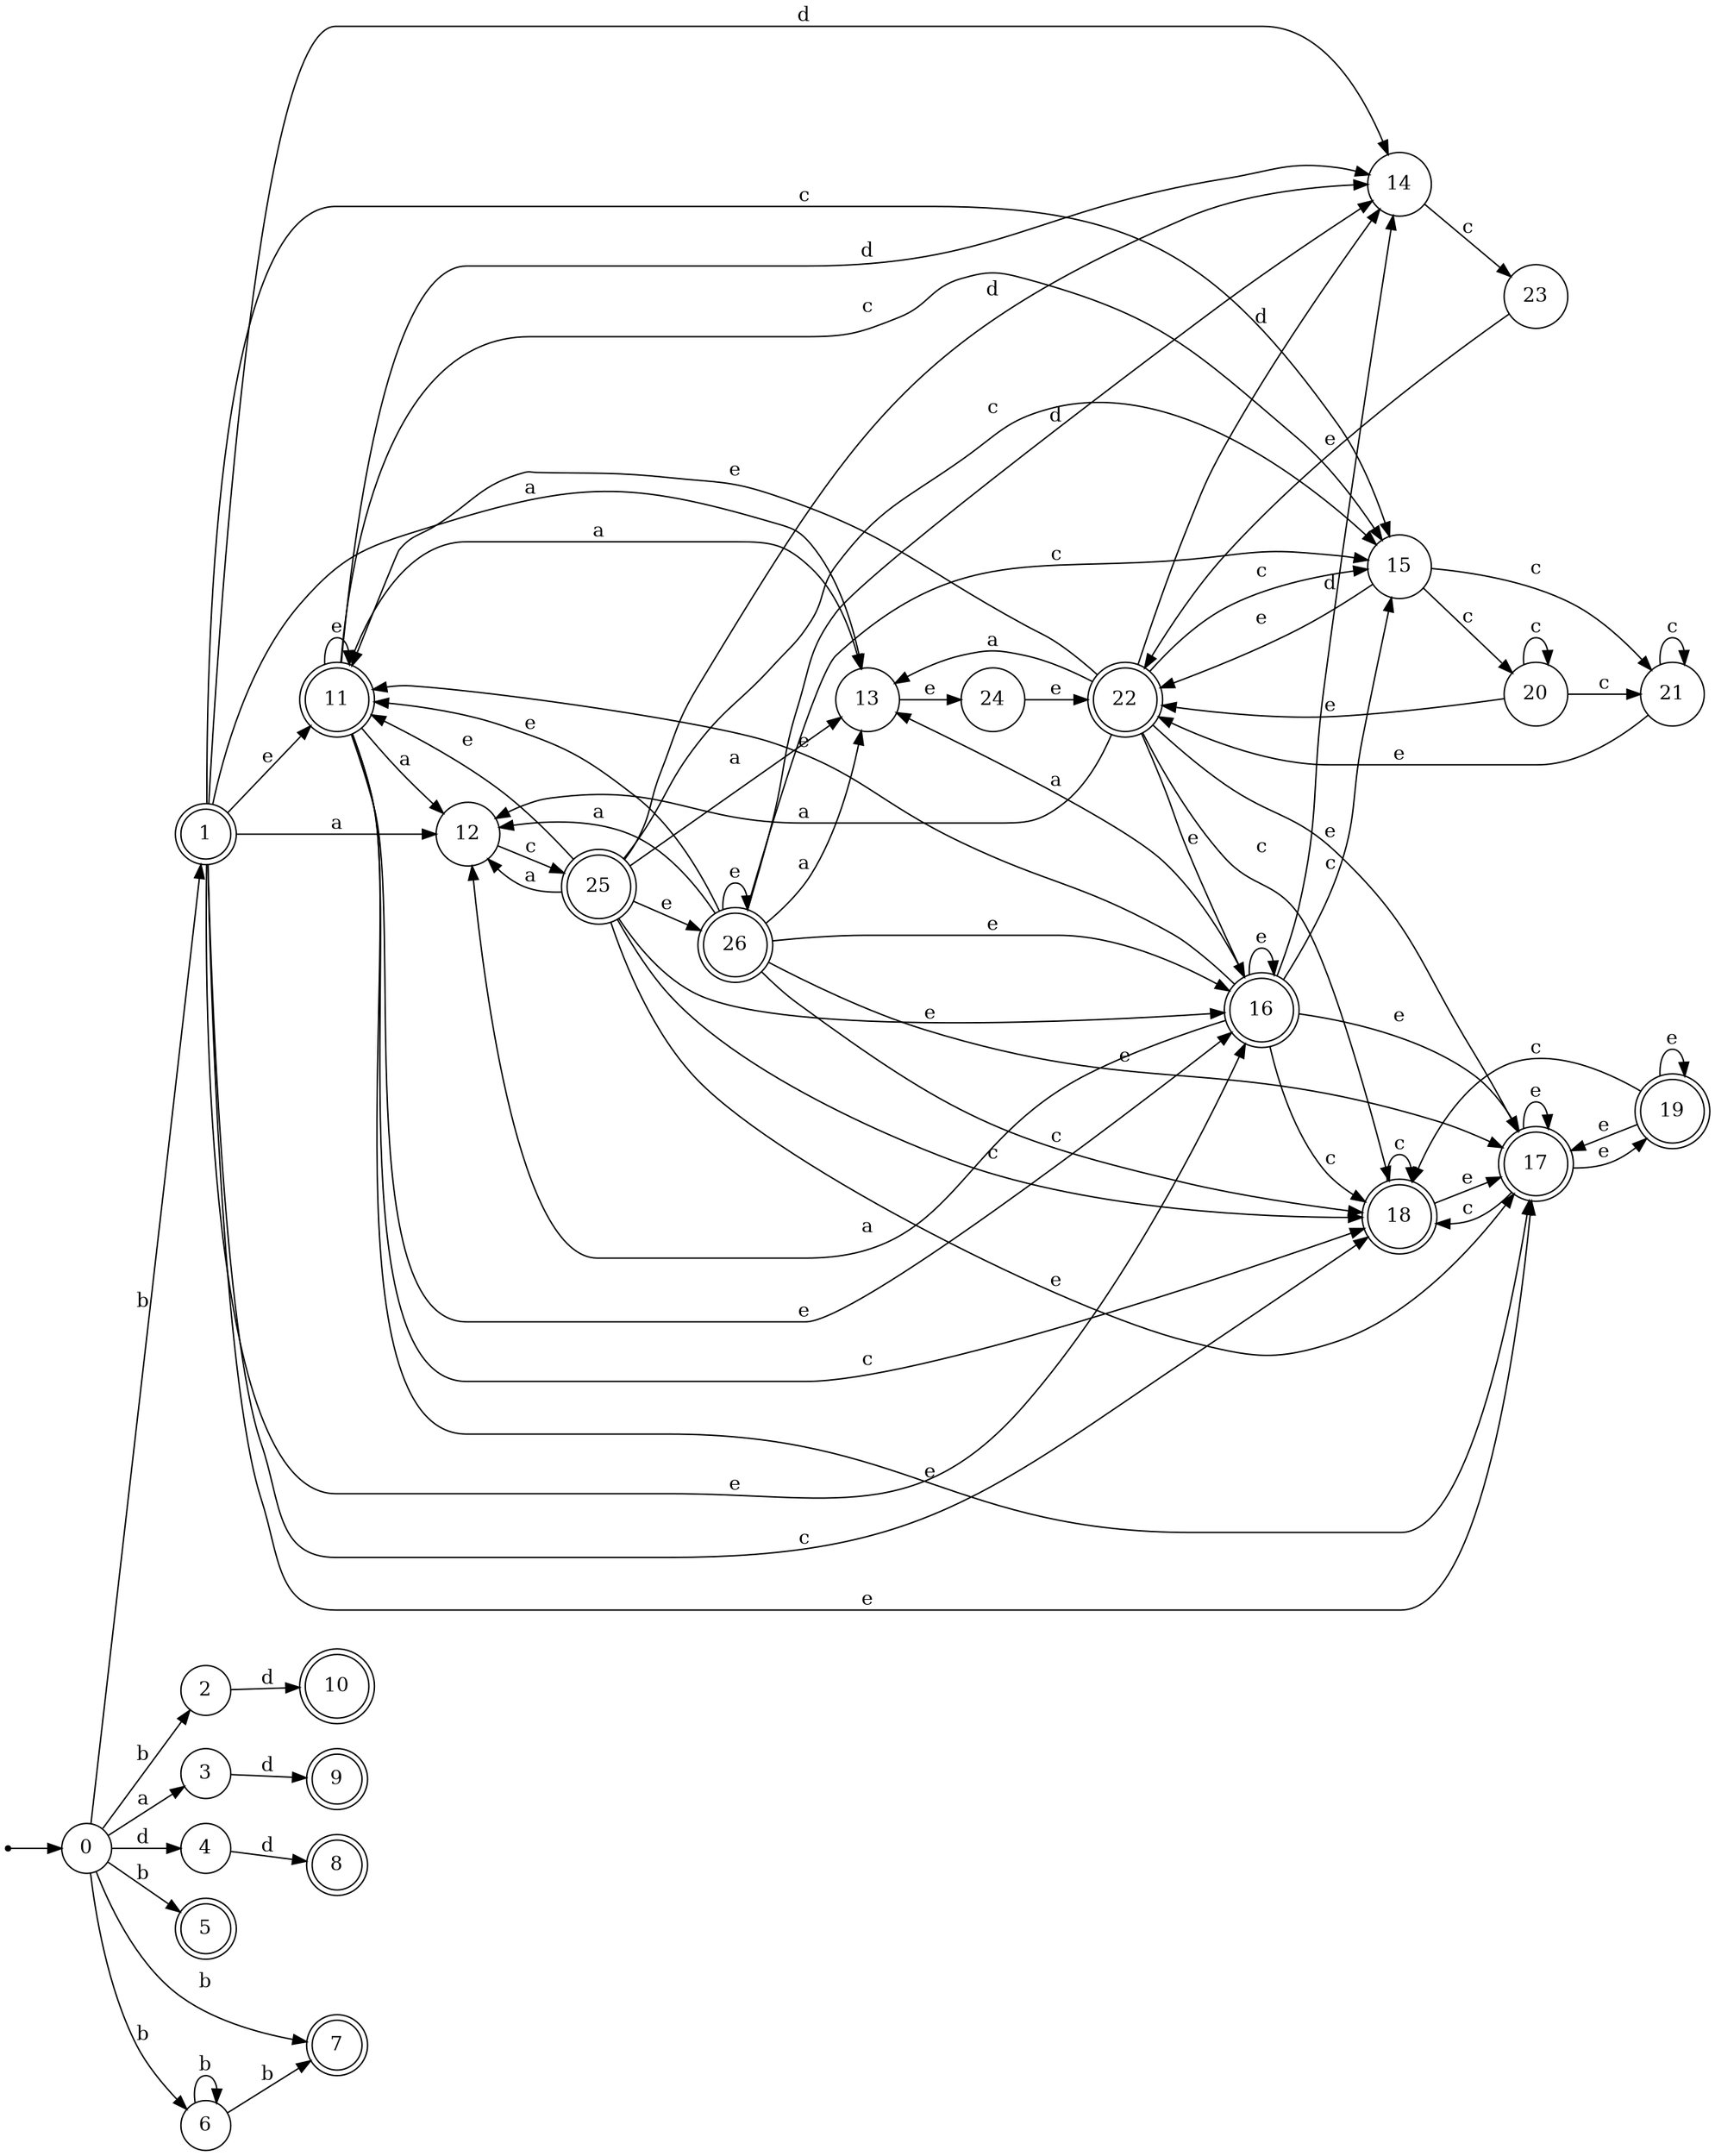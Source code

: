 digraph finite_state_machine {
rankdir=LR;
size="20,20";
node [shape = point]; "dummy0"
node [shape = circle]; "0";
"dummy0" -> "0";
node [shape = doublecircle]; "1";node [shape = circle]; "2";
node [shape = circle]; "3";
node [shape = circle]; "4";
node [shape = doublecircle]; "5";node [shape = circle]; "6";
node [shape = doublecircle]; "7";node [shape = doublecircle]; "8";node [shape = doublecircle]; "9";node [shape = doublecircle]; "10";node [shape = doublecircle]; "11";node [shape = circle]; "12";
node [shape = circle]; "13";
node [shape = circle]; "14";
node [shape = circle]; "15";
node [shape = doublecircle]; "16";node [shape = doublecircle]; "17";node [shape = doublecircle]; "18";node [shape = doublecircle]; "19";node [shape = circle]; "20";
node [shape = circle]; "21";
node [shape = doublecircle]; "22";node [shape = circle]; "23";
node [shape = circle]; "24";
node [shape = doublecircle]; "25";node [shape = doublecircle]; "26";"0" -> "1" [label = "b"];
 "0" -> "2" [label = "b"];
 "0" -> "5" [label = "b"];
 "0" -> "6" [label = "b"];
 "0" -> "7" [label = "b"];
 "0" -> "3" [label = "a"];
 "0" -> "4" [label = "d"];
 "6" -> "6" [label = "b"];
 "6" -> "7" [label = "b"];
 "4" -> "8" [label = "d"];
 "3" -> "9" [label = "d"];
 "2" -> "10" [label = "d"];
 "1" -> "16" [label = "e"];
 "1" -> "17" [label = "e"];
 "1" -> "11" [label = "e"];
 "1" -> "12" [label = "a"];
 "1" -> "13" [label = "a"];
 "1" -> "14" [label = "d"];
 "1" -> "18" [label = "c"];
 "1" -> "15" [label = "c"];
 "18" -> "18" [label = "c"];
 "18" -> "17" [label = "e"];
 "17" -> "17" [label = "e"];
 "17" -> "19" [label = "e"];
 "17" -> "18" [label = "c"];
 "19" -> "17" [label = "e"];
 "19" -> "19" [label = "e"];
 "19" -> "18" [label = "c"];
 "16" -> "16" [label = "e"];
 "16" -> "17" [label = "e"];
 "16" -> "11" [label = "e"];
 "16" -> "12" [label = "a"];
 "16" -> "13" [label = "a"];
 "16" -> "14" [label = "d"];
 "16" -> "18" [label = "c"];
 "16" -> "15" [label = "c"];
 "15" -> "20" [label = "c"];
 "15" -> "21" [label = "c"];
 "15" -> "22" [label = "e"];
 "22" -> "12" [label = "a"];
 "22" -> "13" [label = "a"];
 "22" -> "14" [label = "d"];
 "22" -> "18" [label = "c"];
 "22" -> "15" [label = "c"];
 "22" -> "16" [label = "e"];
 "22" -> "17" [label = "e"];
 "22" -> "11" [label = "e"];
 "21" -> "21" [label = "c"];
 "21" -> "22" [label = "e"];
 "20" -> "20" [label = "c"];
 "20" -> "21" [label = "c"];
 "20" -> "22" [label = "e"];
 "14" -> "23" [label = "c"];
 "23" -> "22" [label = "e"];
 "13" -> "24" [label = "e"];
 "24" -> "22" [label = "e"];
 "12" -> "25" [label = "c"];
 "25" -> "12" [label = "a"];
 "25" -> "13" [label = "a"];
 "25" -> "16" [label = "e"];
 "25" -> "17" [label = "e"];
 "25" -> "26" [label = "e"];
 "25" -> "11" [label = "e"];
 "25" -> "14" [label = "d"];
 "25" -> "18" [label = "c"];
 "25" -> "15" [label = "c"];
 "26" -> "16" [label = "e"];
 "26" -> "17" [label = "e"];
 "26" -> "26" [label = "e"];
 "26" -> "11" [label = "e"];
 "26" -> "12" [label = "a"];
 "26" -> "13" [label = "a"];
 "26" -> "14" [label = "d"];
 "26" -> "18" [label = "c"];
 "26" -> "15" [label = "c"];
 "11" -> "16" [label = "e"];
 "11" -> "17" [label = "e"];
 "11" -> "11" [label = "e"];
 "11" -> "12" [label = "a"];
 "11" -> "13" [label = "a"];
 "11" -> "14" [label = "d"];
 "11" -> "18" [label = "c"];
 "11" -> "15" [label = "c"];
 }
